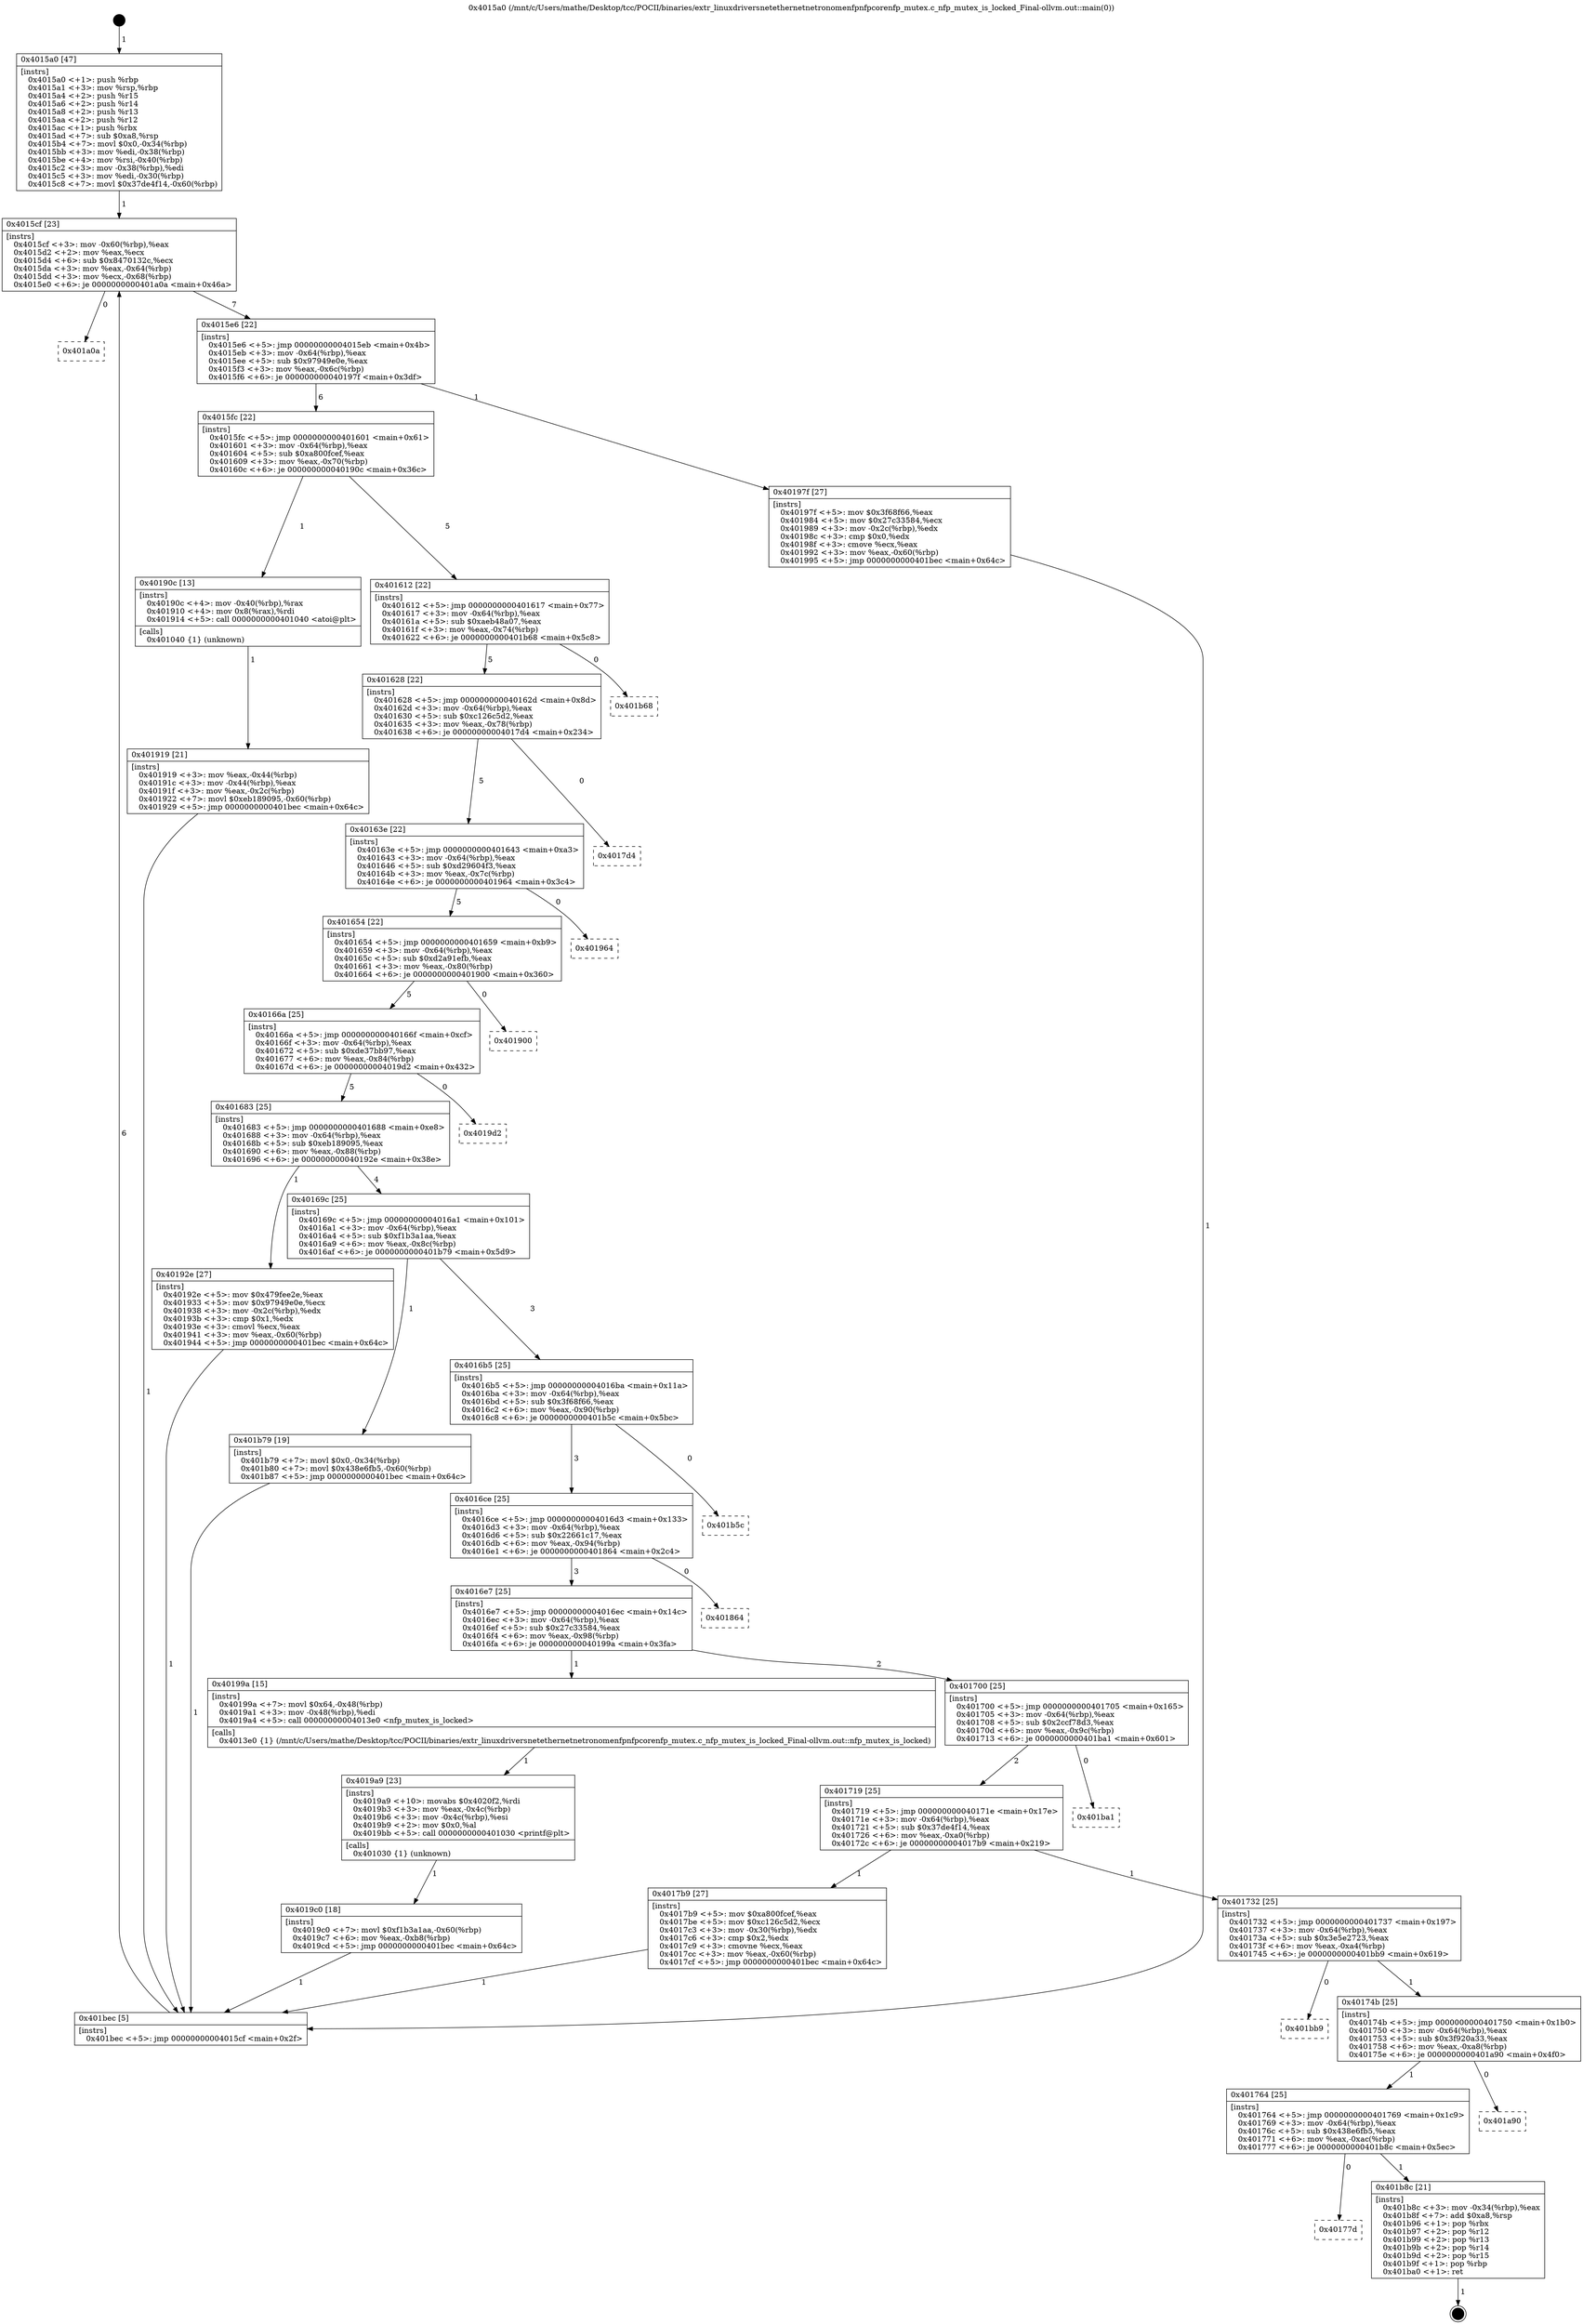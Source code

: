digraph "0x4015a0" {
  label = "0x4015a0 (/mnt/c/Users/mathe/Desktop/tcc/POCII/binaries/extr_linuxdriversnetethernetnetronomenfpnfpcorenfp_mutex.c_nfp_mutex_is_locked_Final-ollvm.out::main(0))"
  labelloc = "t"
  node[shape=record]

  Entry [label="",width=0.3,height=0.3,shape=circle,fillcolor=black,style=filled]
  "0x4015cf" [label="{
     0x4015cf [23]\l
     | [instrs]\l
     &nbsp;&nbsp;0x4015cf \<+3\>: mov -0x60(%rbp),%eax\l
     &nbsp;&nbsp;0x4015d2 \<+2\>: mov %eax,%ecx\l
     &nbsp;&nbsp;0x4015d4 \<+6\>: sub $0x8470132c,%ecx\l
     &nbsp;&nbsp;0x4015da \<+3\>: mov %eax,-0x64(%rbp)\l
     &nbsp;&nbsp;0x4015dd \<+3\>: mov %ecx,-0x68(%rbp)\l
     &nbsp;&nbsp;0x4015e0 \<+6\>: je 0000000000401a0a \<main+0x46a\>\l
  }"]
  "0x401a0a" [label="{
     0x401a0a\l
  }", style=dashed]
  "0x4015e6" [label="{
     0x4015e6 [22]\l
     | [instrs]\l
     &nbsp;&nbsp;0x4015e6 \<+5\>: jmp 00000000004015eb \<main+0x4b\>\l
     &nbsp;&nbsp;0x4015eb \<+3\>: mov -0x64(%rbp),%eax\l
     &nbsp;&nbsp;0x4015ee \<+5\>: sub $0x97949e0e,%eax\l
     &nbsp;&nbsp;0x4015f3 \<+3\>: mov %eax,-0x6c(%rbp)\l
     &nbsp;&nbsp;0x4015f6 \<+6\>: je 000000000040197f \<main+0x3df\>\l
  }"]
  Exit [label="",width=0.3,height=0.3,shape=circle,fillcolor=black,style=filled,peripheries=2]
  "0x40197f" [label="{
     0x40197f [27]\l
     | [instrs]\l
     &nbsp;&nbsp;0x40197f \<+5\>: mov $0x3f68f66,%eax\l
     &nbsp;&nbsp;0x401984 \<+5\>: mov $0x27c33584,%ecx\l
     &nbsp;&nbsp;0x401989 \<+3\>: mov -0x2c(%rbp),%edx\l
     &nbsp;&nbsp;0x40198c \<+3\>: cmp $0x0,%edx\l
     &nbsp;&nbsp;0x40198f \<+3\>: cmove %ecx,%eax\l
     &nbsp;&nbsp;0x401992 \<+3\>: mov %eax,-0x60(%rbp)\l
     &nbsp;&nbsp;0x401995 \<+5\>: jmp 0000000000401bec \<main+0x64c\>\l
  }"]
  "0x4015fc" [label="{
     0x4015fc [22]\l
     | [instrs]\l
     &nbsp;&nbsp;0x4015fc \<+5\>: jmp 0000000000401601 \<main+0x61\>\l
     &nbsp;&nbsp;0x401601 \<+3\>: mov -0x64(%rbp),%eax\l
     &nbsp;&nbsp;0x401604 \<+5\>: sub $0xa800fcef,%eax\l
     &nbsp;&nbsp;0x401609 \<+3\>: mov %eax,-0x70(%rbp)\l
     &nbsp;&nbsp;0x40160c \<+6\>: je 000000000040190c \<main+0x36c\>\l
  }"]
  "0x40177d" [label="{
     0x40177d\l
  }", style=dashed]
  "0x40190c" [label="{
     0x40190c [13]\l
     | [instrs]\l
     &nbsp;&nbsp;0x40190c \<+4\>: mov -0x40(%rbp),%rax\l
     &nbsp;&nbsp;0x401910 \<+4\>: mov 0x8(%rax),%rdi\l
     &nbsp;&nbsp;0x401914 \<+5\>: call 0000000000401040 \<atoi@plt\>\l
     | [calls]\l
     &nbsp;&nbsp;0x401040 \{1\} (unknown)\l
  }"]
  "0x401612" [label="{
     0x401612 [22]\l
     | [instrs]\l
     &nbsp;&nbsp;0x401612 \<+5\>: jmp 0000000000401617 \<main+0x77\>\l
     &nbsp;&nbsp;0x401617 \<+3\>: mov -0x64(%rbp),%eax\l
     &nbsp;&nbsp;0x40161a \<+5\>: sub $0xaeb48a07,%eax\l
     &nbsp;&nbsp;0x40161f \<+3\>: mov %eax,-0x74(%rbp)\l
     &nbsp;&nbsp;0x401622 \<+6\>: je 0000000000401b68 \<main+0x5c8\>\l
  }"]
  "0x401b8c" [label="{
     0x401b8c [21]\l
     | [instrs]\l
     &nbsp;&nbsp;0x401b8c \<+3\>: mov -0x34(%rbp),%eax\l
     &nbsp;&nbsp;0x401b8f \<+7\>: add $0xa8,%rsp\l
     &nbsp;&nbsp;0x401b96 \<+1\>: pop %rbx\l
     &nbsp;&nbsp;0x401b97 \<+2\>: pop %r12\l
     &nbsp;&nbsp;0x401b99 \<+2\>: pop %r13\l
     &nbsp;&nbsp;0x401b9b \<+2\>: pop %r14\l
     &nbsp;&nbsp;0x401b9d \<+2\>: pop %r15\l
     &nbsp;&nbsp;0x401b9f \<+1\>: pop %rbp\l
     &nbsp;&nbsp;0x401ba0 \<+1\>: ret\l
  }"]
  "0x401b68" [label="{
     0x401b68\l
  }", style=dashed]
  "0x401628" [label="{
     0x401628 [22]\l
     | [instrs]\l
     &nbsp;&nbsp;0x401628 \<+5\>: jmp 000000000040162d \<main+0x8d\>\l
     &nbsp;&nbsp;0x40162d \<+3\>: mov -0x64(%rbp),%eax\l
     &nbsp;&nbsp;0x401630 \<+5\>: sub $0xc126c5d2,%eax\l
     &nbsp;&nbsp;0x401635 \<+3\>: mov %eax,-0x78(%rbp)\l
     &nbsp;&nbsp;0x401638 \<+6\>: je 00000000004017d4 \<main+0x234\>\l
  }"]
  "0x401764" [label="{
     0x401764 [25]\l
     | [instrs]\l
     &nbsp;&nbsp;0x401764 \<+5\>: jmp 0000000000401769 \<main+0x1c9\>\l
     &nbsp;&nbsp;0x401769 \<+3\>: mov -0x64(%rbp),%eax\l
     &nbsp;&nbsp;0x40176c \<+5\>: sub $0x438e6fb5,%eax\l
     &nbsp;&nbsp;0x401771 \<+6\>: mov %eax,-0xac(%rbp)\l
     &nbsp;&nbsp;0x401777 \<+6\>: je 0000000000401b8c \<main+0x5ec\>\l
  }"]
  "0x4017d4" [label="{
     0x4017d4\l
  }", style=dashed]
  "0x40163e" [label="{
     0x40163e [22]\l
     | [instrs]\l
     &nbsp;&nbsp;0x40163e \<+5\>: jmp 0000000000401643 \<main+0xa3\>\l
     &nbsp;&nbsp;0x401643 \<+3\>: mov -0x64(%rbp),%eax\l
     &nbsp;&nbsp;0x401646 \<+5\>: sub $0xd29604f3,%eax\l
     &nbsp;&nbsp;0x40164b \<+3\>: mov %eax,-0x7c(%rbp)\l
     &nbsp;&nbsp;0x40164e \<+6\>: je 0000000000401964 \<main+0x3c4\>\l
  }"]
  "0x401a90" [label="{
     0x401a90\l
  }", style=dashed]
  "0x401964" [label="{
     0x401964\l
  }", style=dashed]
  "0x401654" [label="{
     0x401654 [22]\l
     | [instrs]\l
     &nbsp;&nbsp;0x401654 \<+5\>: jmp 0000000000401659 \<main+0xb9\>\l
     &nbsp;&nbsp;0x401659 \<+3\>: mov -0x64(%rbp),%eax\l
     &nbsp;&nbsp;0x40165c \<+5\>: sub $0xd2a91efb,%eax\l
     &nbsp;&nbsp;0x401661 \<+3\>: mov %eax,-0x80(%rbp)\l
     &nbsp;&nbsp;0x401664 \<+6\>: je 0000000000401900 \<main+0x360\>\l
  }"]
  "0x40174b" [label="{
     0x40174b [25]\l
     | [instrs]\l
     &nbsp;&nbsp;0x40174b \<+5\>: jmp 0000000000401750 \<main+0x1b0\>\l
     &nbsp;&nbsp;0x401750 \<+3\>: mov -0x64(%rbp),%eax\l
     &nbsp;&nbsp;0x401753 \<+5\>: sub $0x3f920a33,%eax\l
     &nbsp;&nbsp;0x401758 \<+6\>: mov %eax,-0xa8(%rbp)\l
     &nbsp;&nbsp;0x40175e \<+6\>: je 0000000000401a90 \<main+0x4f0\>\l
  }"]
  "0x401900" [label="{
     0x401900\l
  }", style=dashed]
  "0x40166a" [label="{
     0x40166a [25]\l
     | [instrs]\l
     &nbsp;&nbsp;0x40166a \<+5\>: jmp 000000000040166f \<main+0xcf\>\l
     &nbsp;&nbsp;0x40166f \<+3\>: mov -0x64(%rbp),%eax\l
     &nbsp;&nbsp;0x401672 \<+5\>: sub $0xde37bb97,%eax\l
     &nbsp;&nbsp;0x401677 \<+6\>: mov %eax,-0x84(%rbp)\l
     &nbsp;&nbsp;0x40167d \<+6\>: je 00000000004019d2 \<main+0x432\>\l
  }"]
  "0x401bb9" [label="{
     0x401bb9\l
  }", style=dashed]
  "0x4019d2" [label="{
     0x4019d2\l
  }", style=dashed]
  "0x401683" [label="{
     0x401683 [25]\l
     | [instrs]\l
     &nbsp;&nbsp;0x401683 \<+5\>: jmp 0000000000401688 \<main+0xe8\>\l
     &nbsp;&nbsp;0x401688 \<+3\>: mov -0x64(%rbp),%eax\l
     &nbsp;&nbsp;0x40168b \<+5\>: sub $0xeb189095,%eax\l
     &nbsp;&nbsp;0x401690 \<+6\>: mov %eax,-0x88(%rbp)\l
     &nbsp;&nbsp;0x401696 \<+6\>: je 000000000040192e \<main+0x38e\>\l
  }"]
  "0x4019c0" [label="{
     0x4019c0 [18]\l
     | [instrs]\l
     &nbsp;&nbsp;0x4019c0 \<+7\>: movl $0xf1b3a1aa,-0x60(%rbp)\l
     &nbsp;&nbsp;0x4019c7 \<+6\>: mov %eax,-0xb8(%rbp)\l
     &nbsp;&nbsp;0x4019cd \<+5\>: jmp 0000000000401bec \<main+0x64c\>\l
  }"]
  "0x40192e" [label="{
     0x40192e [27]\l
     | [instrs]\l
     &nbsp;&nbsp;0x40192e \<+5\>: mov $0x479fee2e,%eax\l
     &nbsp;&nbsp;0x401933 \<+5\>: mov $0x97949e0e,%ecx\l
     &nbsp;&nbsp;0x401938 \<+3\>: mov -0x2c(%rbp),%edx\l
     &nbsp;&nbsp;0x40193b \<+3\>: cmp $0x1,%edx\l
     &nbsp;&nbsp;0x40193e \<+3\>: cmovl %ecx,%eax\l
     &nbsp;&nbsp;0x401941 \<+3\>: mov %eax,-0x60(%rbp)\l
     &nbsp;&nbsp;0x401944 \<+5\>: jmp 0000000000401bec \<main+0x64c\>\l
  }"]
  "0x40169c" [label="{
     0x40169c [25]\l
     | [instrs]\l
     &nbsp;&nbsp;0x40169c \<+5\>: jmp 00000000004016a1 \<main+0x101\>\l
     &nbsp;&nbsp;0x4016a1 \<+3\>: mov -0x64(%rbp),%eax\l
     &nbsp;&nbsp;0x4016a4 \<+5\>: sub $0xf1b3a1aa,%eax\l
     &nbsp;&nbsp;0x4016a9 \<+6\>: mov %eax,-0x8c(%rbp)\l
     &nbsp;&nbsp;0x4016af \<+6\>: je 0000000000401b79 \<main+0x5d9\>\l
  }"]
  "0x4019a9" [label="{
     0x4019a9 [23]\l
     | [instrs]\l
     &nbsp;&nbsp;0x4019a9 \<+10\>: movabs $0x4020f2,%rdi\l
     &nbsp;&nbsp;0x4019b3 \<+3\>: mov %eax,-0x4c(%rbp)\l
     &nbsp;&nbsp;0x4019b6 \<+3\>: mov -0x4c(%rbp),%esi\l
     &nbsp;&nbsp;0x4019b9 \<+2\>: mov $0x0,%al\l
     &nbsp;&nbsp;0x4019bb \<+5\>: call 0000000000401030 \<printf@plt\>\l
     | [calls]\l
     &nbsp;&nbsp;0x401030 \{1\} (unknown)\l
  }"]
  "0x401b79" [label="{
     0x401b79 [19]\l
     | [instrs]\l
     &nbsp;&nbsp;0x401b79 \<+7\>: movl $0x0,-0x34(%rbp)\l
     &nbsp;&nbsp;0x401b80 \<+7\>: movl $0x438e6fb5,-0x60(%rbp)\l
     &nbsp;&nbsp;0x401b87 \<+5\>: jmp 0000000000401bec \<main+0x64c\>\l
  }"]
  "0x4016b5" [label="{
     0x4016b5 [25]\l
     | [instrs]\l
     &nbsp;&nbsp;0x4016b5 \<+5\>: jmp 00000000004016ba \<main+0x11a\>\l
     &nbsp;&nbsp;0x4016ba \<+3\>: mov -0x64(%rbp),%eax\l
     &nbsp;&nbsp;0x4016bd \<+5\>: sub $0x3f68f66,%eax\l
     &nbsp;&nbsp;0x4016c2 \<+6\>: mov %eax,-0x90(%rbp)\l
     &nbsp;&nbsp;0x4016c8 \<+6\>: je 0000000000401b5c \<main+0x5bc\>\l
  }"]
  "0x401919" [label="{
     0x401919 [21]\l
     | [instrs]\l
     &nbsp;&nbsp;0x401919 \<+3\>: mov %eax,-0x44(%rbp)\l
     &nbsp;&nbsp;0x40191c \<+3\>: mov -0x44(%rbp),%eax\l
     &nbsp;&nbsp;0x40191f \<+3\>: mov %eax,-0x2c(%rbp)\l
     &nbsp;&nbsp;0x401922 \<+7\>: movl $0xeb189095,-0x60(%rbp)\l
     &nbsp;&nbsp;0x401929 \<+5\>: jmp 0000000000401bec \<main+0x64c\>\l
  }"]
  "0x401b5c" [label="{
     0x401b5c\l
  }", style=dashed]
  "0x4016ce" [label="{
     0x4016ce [25]\l
     | [instrs]\l
     &nbsp;&nbsp;0x4016ce \<+5\>: jmp 00000000004016d3 \<main+0x133\>\l
     &nbsp;&nbsp;0x4016d3 \<+3\>: mov -0x64(%rbp),%eax\l
     &nbsp;&nbsp;0x4016d6 \<+5\>: sub $0x22661c17,%eax\l
     &nbsp;&nbsp;0x4016db \<+6\>: mov %eax,-0x94(%rbp)\l
     &nbsp;&nbsp;0x4016e1 \<+6\>: je 0000000000401864 \<main+0x2c4\>\l
  }"]
  "0x4015a0" [label="{
     0x4015a0 [47]\l
     | [instrs]\l
     &nbsp;&nbsp;0x4015a0 \<+1\>: push %rbp\l
     &nbsp;&nbsp;0x4015a1 \<+3\>: mov %rsp,%rbp\l
     &nbsp;&nbsp;0x4015a4 \<+2\>: push %r15\l
     &nbsp;&nbsp;0x4015a6 \<+2\>: push %r14\l
     &nbsp;&nbsp;0x4015a8 \<+2\>: push %r13\l
     &nbsp;&nbsp;0x4015aa \<+2\>: push %r12\l
     &nbsp;&nbsp;0x4015ac \<+1\>: push %rbx\l
     &nbsp;&nbsp;0x4015ad \<+7\>: sub $0xa8,%rsp\l
     &nbsp;&nbsp;0x4015b4 \<+7\>: movl $0x0,-0x34(%rbp)\l
     &nbsp;&nbsp;0x4015bb \<+3\>: mov %edi,-0x38(%rbp)\l
     &nbsp;&nbsp;0x4015be \<+4\>: mov %rsi,-0x40(%rbp)\l
     &nbsp;&nbsp;0x4015c2 \<+3\>: mov -0x38(%rbp),%edi\l
     &nbsp;&nbsp;0x4015c5 \<+3\>: mov %edi,-0x30(%rbp)\l
     &nbsp;&nbsp;0x4015c8 \<+7\>: movl $0x37de4f14,-0x60(%rbp)\l
  }"]
  "0x401864" [label="{
     0x401864\l
  }", style=dashed]
  "0x4016e7" [label="{
     0x4016e7 [25]\l
     | [instrs]\l
     &nbsp;&nbsp;0x4016e7 \<+5\>: jmp 00000000004016ec \<main+0x14c\>\l
     &nbsp;&nbsp;0x4016ec \<+3\>: mov -0x64(%rbp),%eax\l
     &nbsp;&nbsp;0x4016ef \<+5\>: sub $0x27c33584,%eax\l
     &nbsp;&nbsp;0x4016f4 \<+6\>: mov %eax,-0x98(%rbp)\l
     &nbsp;&nbsp;0x4016fa \<+6\>: je 000000000040199a \<main+0x3fa\>\l
  }"]
  "0x401bec" [label="{
     0x401bec [5]\l
     | [instrs]\l
     &nbsp;&nbsp;0x401bec \<+5\>: jmp 00000000004015cf \<main+0x2f\>\l
  }"]
  "0x40199a" [label="{
     0x40199a [15]\l
     | [instrs]\l
     &nbsp;&nbsp;0x40199a \<+7\>: movl $0x64,-0x48(%rbp)\l
     &nbsp;&nbsp;0x4019a1 \<+3\>: mov -0x48(%rbp),%edi\l
     &nbsp;&nbsp;0x4019a4 \<+5\>: call 00000000004013e0 \<nfp_mutex_is_locked\>\l
     | [calls]\l
     &nbsp;&nbsp;0x4013e0 \{1\} (/mnt/c/Users/mathe/Desktop/tcc/POCII/binaries/extr_linuxdriversnetethernetnetronomenfpnfpcorenfp_mutex.c_nfp_mutex_is_locked_Final-ollvm.out::nfp_mutex_is_locked)\l
  }"]
  "0x401700" [label="{
     0x401700 [25]\l
     | [instrs]\l
     &nbsp;&nbsp;0x401700 \<+5\>: jmp 0000000000401705 \<main+0x165\>\l
     &nbsp;&nbsp;0x401705 \<+3\>: mov -0x64(%rbp),%eax\l
     &nbsp;&nbsp;0x401708 \<+5\>: sub $0x2ccf78d3,%eax\l
     &nbsp;&nbsp;0x40170d \<+6\>: mov %eax,-0x9c(%rbp)\l
     &nbsp;&nbsp;0x401713 \<+6\>: je 0000000000401ba1 \<main+0x601\>\l
  }"]
  "0x401732" [label="{
     0x401732 [25]\l
     | [instrs]\l
     &nbsp;&nbsp;0x401732 \<+5\>: jmp 0000000000401737 \<main+0x197\>\l
     &nbsp;&nbsp;0x401737 \<+3\>: mov -0x64(%rbp),%eax\l
     &nbsp;&nbsp;0x40173a \<+5\>: sub $0x3e5e2723,%eax\l
     &nbsp;&nbsp;0x40173f \<+6\>: mov %eax,-0xa4(%rbp)\l
     &nbsp;&nbsp;0x401745 \<+6\>: je 0000000000401bb9 \<main+0x619\>\l
  }"]
  "0x401ba1" [label="{
     0x401ba1\l
  }", style=dashed]
  "0x401719" [label="{
     0x401719 [25]\l
     | [instrs]\l
     &nbsp;&nbsp;0x401719 \<+5\>: jmp 000000000040171e \<main+0x17e\>\l
     &nbsp;&nbsp;0x40171e \<+3\>: mov -0x64(%rbp),%eax\l
     &nbsp;&nbsp;0x401721 \<+5\>: sub $0x37de4f14,%eax\l
     &nbsp;&nbsp;0x401726 \<+6\>: mov %eax,-0xa0(%rbp)\l
     &nbsp;&nbsp;0x40172c \<+6\>: je 00000000004017b9 \<main+0x219\>\l
  }"]
  "0x4017b9" [label="{
     0x4017b9 [27]\l
     | [instrs]\l
     &nbsp;&nbsp;0x4017b9 \<+5\>: mov $0xa800fcef,%eax\l
     &nbsp;&nbsp;0x4017be \<+5\>: mov $0xc126c5d2,%ecx\l
     &nbsp;&nbsp;0x4017c3 \<+3\>: mov -0x30(%rbp),%edx\l
     &nbsp;&nbsp;0x4017c6 \<+3\>: cmp $0x2,%edx\l
     &nbsp;&nbsp;0x4017c9 \<+3\>: cmovne %ecx,%eax\l
     &nbsp;&nbsp;0x4017cc \<+3\>: mov %eax,-0x60(%rbp)\l
     &nbsp;&nbsp;0x4017cf \<+5\>: jmp 0000000000401bec \<main+0x64c\>\l
  }"]
  Entry -> "0x4015a0" [label=" 1"]
  "0x4015cf" -> "0x401a0a" [label=" 0"]
  "0x4015cf" -> "0x4015e6" [label=" 7"]
  "0x401b8c" -> Exit [label=" 1"]
  "0x4015e6" -> "0x40197f" [label=" 1"]
  "0x4015e6" -> "0x4015fc" [label=" 6"]
  "0x401764" -> "0x40177d" [label=" 0"]
  "0x4015fc" -> "0x40190c" [label=" 1"]
  "0x4015fc" -> "0x401612" [label=" 5"]
  "0x401764" -> "0x401b8c" [label=" 1"]
  "0x401612" -> "0x401b68" [label=" 0"]
  "0x401612" -> "0x401628" [label=" 5"]
  "0x40174b" -> "0x401764" [label=" 1"]
  "0x401628" -> "0x4017d4" [label=" 0"]
  "0x401628" -> "0x40163e" [label=" 5"]
  "0x40174b" -> "0x401a90" [label=" 0"]
  "0x40163e" -> "0x401964" [label=" 0"]
  "0x40163e" -> "0x401654" [label=" 5"]
  "0x401732" -> "0x40174b" [label=" 1"]
  "0x401654" -> "0x401900" [label=" 0"]
  "0x401654" -> "0x40166a" [label=" 5"]
  "0x401732" -> "0x401bb9" [label=" 0"]
  "0x40166a" -> "0x4019d2" [label=" 0"]
  "0x40166a" -> "0x401683" [label=" 5"]
  "0x401b79" -> "0x401bec" [label=" 1"]
  "0x401683" -> "0x40192e" [label=" 1"]
  "0x401683" -> "0x40169c" [label=" 4"]
  "0x4019c0" -> "0x401bec" [label=" 1"]
  "0x40169c" -> "0x401b79" [label=" 1"]
  "0x40169c" -> "0x4016b5" [label=" 3"]
  "0x4019a9" -> "0x4019c0" [label=" 1"]
  "0x4016b5" -> "0x401b5c" [label=" 0"]
  "0x4016b5" -> "0x4016ce" [label=" 3"]
  "0x40199a" -> "0x4019a9" [label=" 1"]
  "0x4016ce" -> "0x401864" [label=" 0"]
  "0x4016ce" -> "0x4016e7" [label=" 3"]
  "0x40197f" -> "0x401bec" [label=" 1"]
  "0x4016e7" -> "0x40199a" [label=" 1"]
  "0x4016e7" -> "0x401700" [label=" 2"]
  "0x40192e" -> "0x401bec" [label=" 1"]
  "0x401700" -> "0x401ba1" [label=" 0"]
  "0x401700" -> "0x401719" [label=" 2"]
  "0x401919" -> "0x401bec" [label=" 1"]
  "0x401719" -> "0x4017b9" [label=" 1"]
  "0x401719" -> "0x401732" [label=" 1"]
  "0x4017b9" -> "0x401bec" [label=" 1"]
  "0x4015a0" -> "0x4015cf" [label=" 1"]
  "0x401bec" -> "0x4015cf" [label=" 6"]
  "0x40190c" -> "0x401919" [label=" 1"]
}
